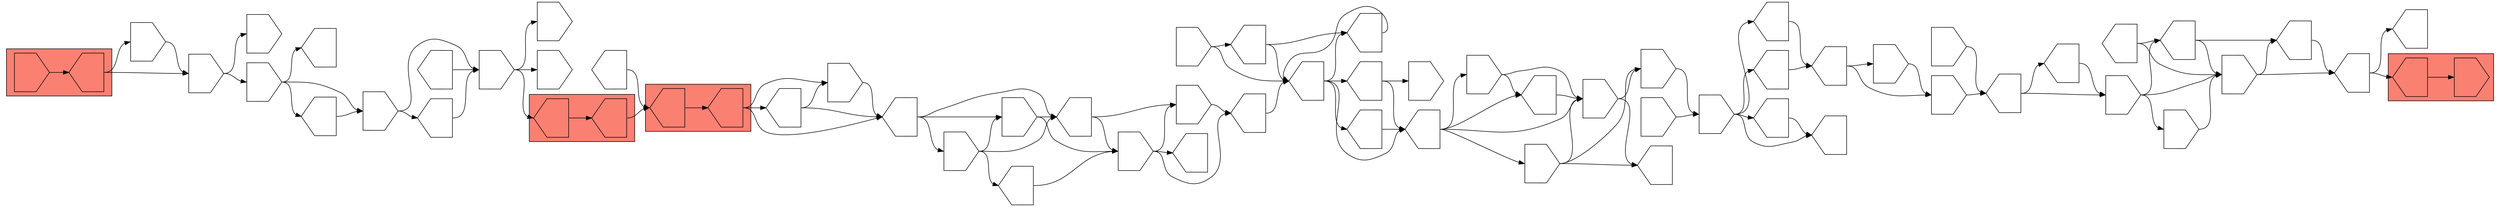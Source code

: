 digraph asm {
	rotate=90;
	edge [headport=n,tailport=s];
subgraph cluster_C14248_1177 {
	14248 [label="",height=1,width=1,shape=invhouse];
	1177 [label="",height=1,width=1,shape=house];
	style=filled;
	fillcolor=salmon;
}
subgraph cluster_C8917_4581 {
	8917 [label="",height=1,width=1,shape=house];
	4581 [label="",height=1,width=1,shape=house];
	style=filled;
	fillcolor=salmon;
}
subgraph cluster_C3786_8419 {
	3786 [label="",height=1,width=1,shape=house];
	8419 [label="",height=1,width=1,shape=house];
	style=filled;
	fillcolor=salmon;
}
subgraph cluster_C9579_11272 {
	9579 [label="",height=1,width=1,shape=house];
	11272 [label="",height=1,width=1,shape=invhouse];
	style=filled;
	fillcolor=salmon;
}
	4615 [label="",height=1,width=1,shape=invhouse];
	2102 [label="",height=1,width=1,shape=invhouse];
	14776 [label="",height=1,width=1,shape=invhouse];
	4248 [label="",height=1,width=1,shape=invhouse];
	6368 [label="",height=1,width=1,shape=house];
	7051 [label="",height=1,width=1,shape=house];
	12074 [label="",height=1,width=1,shape=invhouse];
	10218 [label="",height=1,width=1,shape=invhouse];
	10539 [label="",height=1,width=1,shape=house];
	10542 [label="",height=1,width=1,shape=house];
	15404 [label="",height=1,width=1,shape=house];
	4404 [label="",height=1,width=1,shape=house];
	3437 [label="",height=1,width=1,shape=house];
	14569 [label="",height=1,width=1,shape=invhouse];
	5117 [label="",height=1,width=1,shape=house];
	10392 [label="",height=1,width=1,shape=invhouse];
	11761 [label="",height=1,width=1,shape=house];
	12852 [label="",height=1,width=1,shape=invhouse];
	13137 [label="",height=1,width=1,shape=invhouse];
	20747 [label="",height=1,width=1,shape=invhouse];
	606 [label="",height=1,width=1,shape=house];
	18130 [label="",height=1,width=1,shape=house];
	7815 [label="",height=1,width=1,shape=house];
	5079 [label="",height=1,width=1,shape=house];
	3034 [label="",height=1,width=1,shape=invhouse];
	2815 [label="",height=1,width=1,shape=house];
	9727 [label="",height=1,width=1,shape=invhouse];
	6967 [label="",height=1,width=1,shape=invhouse];
	6086 [label="",height=1,width=1,shape=house];
	13725 [label="",height=1,width=1,shape=house];
	9151 [label="",height=1,width=1,shape=house];
	15875 [label="",height=1,width=1,shape=house];
	18129 [label="",height=1,width=1,shape=house];
	17518 [label="",height=1,width=1,shape=invhouse];
	12781 [label="",height=1,width=1,shape=house];
	6872 [label="",height=1,width=1,shape=invhouse];
	12917 [label="",height=1,width=1,shape=invhouse];
	7818 [label="",height=1,width=1,shape=house];
	8449 [label="",height=1,width=1,shape=invhouse];
	14608 [label="",height=1,width=1,shape=house];
	17764 [label="",height=1,width=1,shape=invhouse];
	7878 [label="",height=1,width=1,shape=house];
	5836 [label="",height=1,width=1,shape=invhouse];
	14130 [label="",height=1,width=1,shape=house];
	10852 [label="",height=1,width=1,shape=invhouse];
	12811 [label="",height=1,width=1,shape=house];
	17238 [label="",height=1,width=1,shape=invhouse];
	9922 [label="",height=1,width=1,shape=house];
	7779 [label="",height=1,width=1,shape=invhouse];
	6598 [label="",height=1,width=1,shape=house];
	17283 [label="",height=1,width=1,shape=invhouse];
	17308 [label="",height=1,width=1,shape=invhouse];
	11560 [label="",height=1,width=1,shape=house];
	12518 [label="",height=1,width=1,shape=house];
	17536 [label="",height=1,width=1,shape=house];
	17837 [label="",height=1,width=1,shape=house];
	9589 [label="",height=1,width=1,shape=invhouse];
	7360 [label="",height=1,width=1,shape=invhouse];
	14248 -> 1177
	1177 -> 4615
	1177 -> 7360
	4615 -> 2102
	4615 -> 9589
	2102 -> 14776
	2102 -> 17536
	2102 -> 17837
	14776 -> 4248
	14776 -> 12518
	4248 -> 8917
	4248 -> 17283
	4248 -> 17308
	8917 -> 4581
	4581 -> 3786
	3786 -> 8419
	8419 -> 6368
	8419 -> 7051
	8419 -> 7779
	6368 -> 7051
	6368 -> 7779
	7051 -> 12074
	7051 -> 12811
	7051 -> 17238
	12074 -> 10218
	12074 -> 12811
	10218 -> 10539
	10218 -> 10542
	10218 -> 10852
	10542 -> 15404
	15404 -> 4404
	15404 -> 5117
	15404 -> 7878
	15404 -> 14130
	4404 -> 15404
	3437 -> 4404
	3437 -> 15404
	14569 -> 3437
	14569 -> 15404
	5117 -> 10392
	5117 -> 12852
	5117 -> 14608
	5117 -> 17764
	10392 -> 11761
	10392 -> 12852
	10392 -> 13137
	12852 -> 11761
	12852 -> 13137
	13137 -> 20747
	20747 -> 606
	20747 -> 7815
	20747 -> 7818
	20747 -> 18130
	18130 -> 606
	7815 -> 5079
	5079 -> 3034
	5079 -> 12917
	3034 -> 2815
	2815 -> 9727
	2815 -> 12781
	9727 -> 6967
	9727 -> 15875
	9727 -> 17518
	6967 -> 6086
	6967 -> 9151
	6086 -> 9579
	6086 -> 13725
	9579 -> 11272
	9151 -> 6086
	15875 -> 6967
	15875 -> 9151
	18129 -> 6967
	18129 -> 15875
	17518 -> 6967
	12781 -> 9727
	6872 -> 2815
	12917 -> 3034
	7818 -> 5079
	8449 -> 20747
	14608 -> 12852
	17764 -> 12852
	17764 -> 14608
	7878 -> 5117
	7878 -> 5836
	14130 -> 5117
	10852 -> 10542
	12811 -> 10218
	12811 -> 10852
	17238 -> 9922
	17238 -> 12074
	17238 -> 12811
	9922 -> 10218
	7779 -> 7051
	6598 -> 3786
	11560 -> 4248
	12518 -> 4248
	17536 -> 14776
	7360 -> 4615
}
